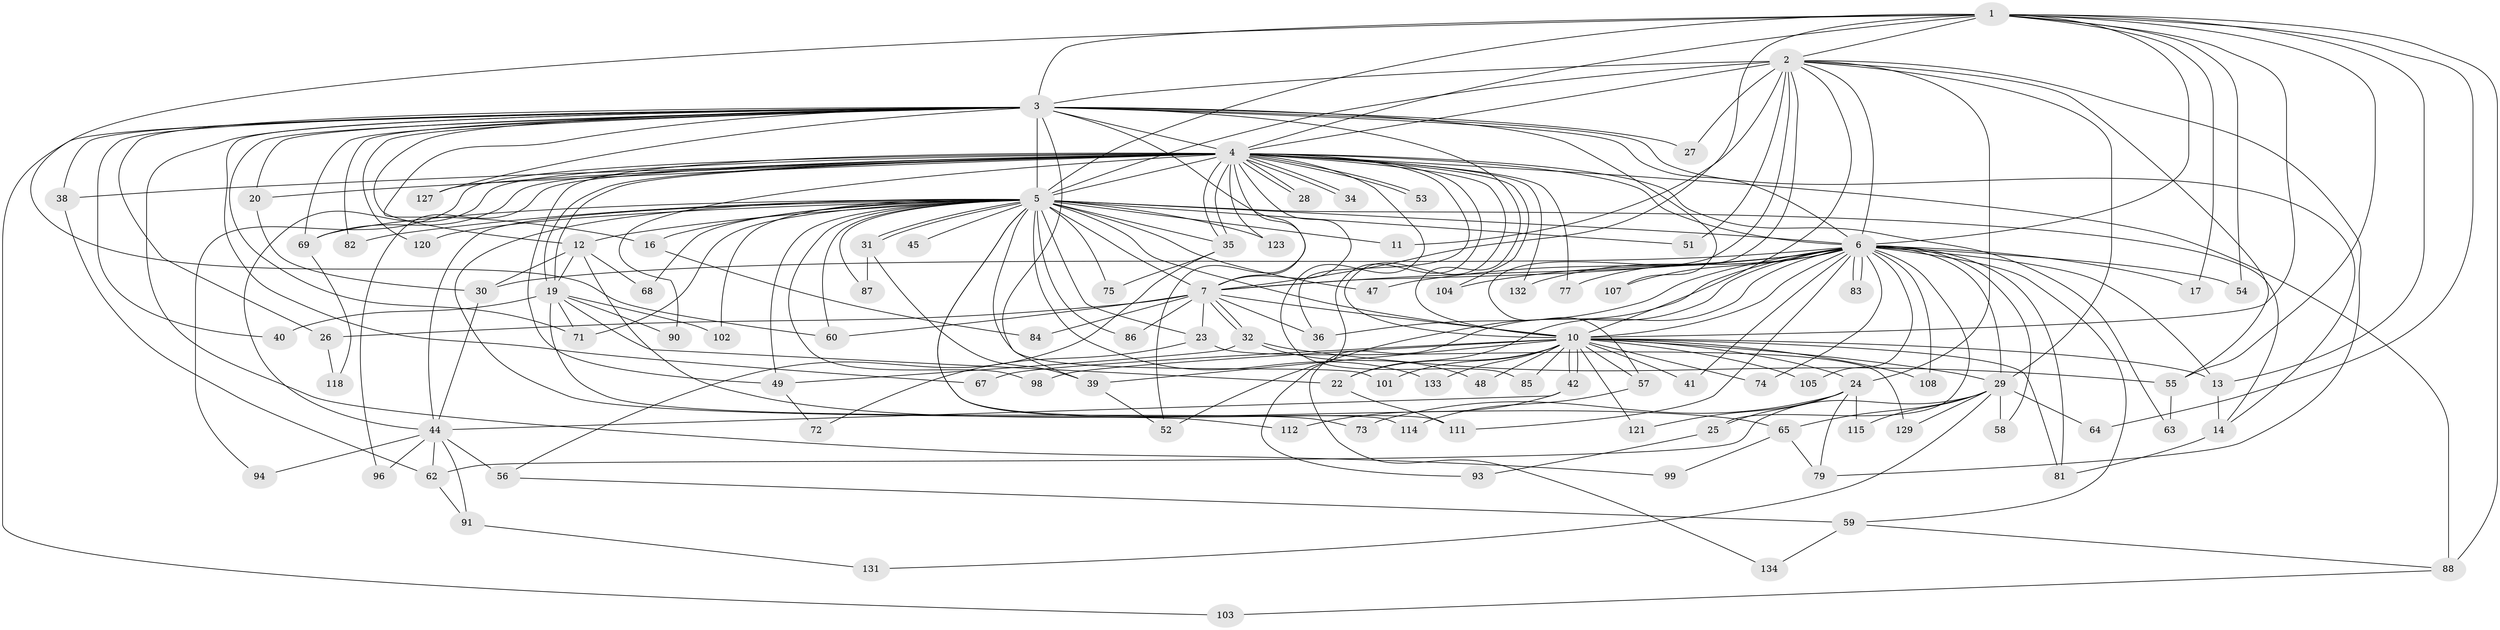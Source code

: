// original degree distribution, {18: 0.022388059701492536, 16: 0.007462686567164179, 40: 0.007462686567164179, 30: 0.014925373134328358, 36: 0.007462686567164179, 21: 0.014925373134328358, 2: 0.5671641791044776, 5: 0.03731343283582089, 4: 0.09701492537313433, 3: 0.19402985074626866, 9: 0.014925373134328358, 6: 0.007462686567164179, 7: 0.007462686567164179}
// Generated by graph-tools (version 1.1) at 2025/41/03/06/25 10:41:42]
// undirected, 100 vertices, 233 edges
graph export_dot {
graph [start="1"]
  node [color=gray90,style=filled];
  1 [super="+110"];
  2 [super="+33"];
  3 [super="+9"];
  4 [super="+109"];
  5 [super="+8"];
  6 [super="+113"];
  7 [super="+18"];
  10 [super="+15"];
  11;
  12 [super="+21"];
  13 [super="+97"];
  14 [super="+43"];
  16 [super="+61"];
  17;
  19 [super="+128"];
  20 [super="+126"];
  22 [super="+89"];
  23 [super="+46"];
  24 [super="+92"];
  25;
  26;
  27;
  28;
  29 [super="+37"];
  30;
  31;
  32 [super="+78"];
  34;
  35 [super="+80"];
  36 [super="+125"];
  38;
  39 [super="+50"];
  40;
  41 [super="+106"];
  42 [super="+70"];
  44 [super="+124"];
  45;
  47;
  48;
  49 [super="+100"];
  51;
  52 [super="+116"];
  53;
  54;
  55;
  56;
  57 [super="+130"];
  58;
  59 [super="+119"];
  60;
  62 [super="+66"];
  63;
  64;
  65;
  67;
  68;
  69 [super="+76"];
  71;
  72;
  73;
  74;
  75;
  77;
  79;
  81 [super="+95"];
  82;
  83;
  84;
  85;
  86;
  87;
  88 [super="+117"];
  90;
  91;
  93;
  94;
  96;
  98;
  99;
  101;
  102;
  103;
  104;
  105;
  107;
  108;
  111 [super="+122"];
  112;
  114;
  115;
  118;
  120;
  121;
  123;
  127;
  129;
  131;
  132;
  133;
  134;
  1 -- 2;
  1 -- 3 [weight=2];
  1 -- 4 [weight=2];
  1 -- 5 [weight=2];
  1 -- 6;
  1 -- 7;
  1 -- 10;
  1 -- 13;
  1 -- 17;
  1 -- 54;
  1 -- 55;
  1 -- 64;
  1 -- 88 [weight=2];
  1 -- 60;
  2 -- 3 [weight=2];
  2 -- 4 [weight=2];
  2 -- 5 [weight=2];
  2 -- 6;
  2 -- 7;
  2 -- 10;
  2 -- 11;
  2 -- 24;
  2 -- 27;
  2 -- 29;
  2 -- 51;
  2 -- 55;
  2 -- 57;
  2 -- 79;
  3 -- 4 [weight=2];
  3 -- 5 [weight=4];
  3 -- 6 [weight=2];
  3 -- 7 [weight=2];
  3 -- 10 [weight=2];
  3 -- 27;
  3 -- 38;
  3 -- 39;
  3 -- 67;
  3 -- 69;
  3 -- 71;
  3 -- 107;
  3 -- 12;
  3 -- 14;
  3 -- 16 [weight=2];
  3 -- 82;
  3 -- 20;
  3 -- 26;
  3 -- 99;
  3 -- 103;
  3 -- 40;
  3 -- 120;
  3 -- 127;
  4 -- 5 [weight=2];
  4 -- 6;
  4 -- 7;
  4 -- 10;
  4 -- 19;
  4 -- 19;
  4 -- 20;
  4 -- 28;
  4 -- 28;
  4 -- 34;
  4 -- 34;
  4 -- 35;
  4 -- 35;
  4 -- 36;
  4 -- 38;
  4 -- 53;
  4 -- 53;
  4 -- 63;
  4 -- 77;
  4 -- 85;
  4 -- 88;
  4 -- 90;
  4 -- 93;
  4 -- 94;
  4 -- 96;
  4 -- 104;
  4 -- 123;
  4 -- 127;
  4 -- 132;
  4 -- 44;
  4 -- 69;
  4 -- 52;
  4 -- 49;
  5 -- 6 [weight=3];
  5 -- 7 [weight=2];
  5 -- 10 [weight=2];
  5 -- 11;
  5 -- 12;
  5 -- 16;
  5 -- 23 [weight=2];
  5 -- 31;
  5 -- 31;
  5 -- 45 [weight=2];
  5 -- 47;
  5 -- 51;
  5 -- 69;
  5 -- 75;
  5 -- 82;
  5 -- 87;
  5 -- 98;
  5 -- 101;
  5 -- 102;
  5 -- 112;
  5 -- 114;
  5 -- 133;
  5 -- 68;
  5 -- 71;
  5 -- 86;
  5 -- 35;
  5 -- 44;
  5 -- 49;
  5 -- 120;
  5 -- 123;
  5 -- 60;
  5 -- 14;
  5 -- 111;
  6 -- 7;
  6 -- 10;
  6 -- 13 [weight=2];
  6 -- 17;
  6 -- 25;
  6 -- 30;
  6 -- 36;
  6 -- 41;
  6 -- 47;
  6 -- 52;
  6 -- 54;
  6 -- 58;
  6 -- 59;
  6 -- 74;
  6 -- 77;
  6 -- 81;
  6 -- 83;
  6 -- 83;
  6 -- 104;
  6 -- 105;
  6 -- 107;
  6 -- 108;
  6 -- 111;
  6 -- 132;
  6 -- 134;
  6 -- 22;
  6 -- 29;
  7 -- 10;
  7 -- 26;
  7 -- 32;
  7 -- 32;
  7 -- 60;
  7 -- 84;
  7 -- 86;
  7 -- 23;
  7 -- 36;
  10 -- 22;
  10 -- 29;
  10 -- 39;
  10 -- 41 [weight=2];
  10 -- 42;
  10 -- 42;
  10 -- 48;
  10 -- 57 [weight=2];
  10 -- 67;
  10 -- 74;
  10 -- 85;
  10 -- 98;
  10 -- 101;
  10 -- 105;
  10 -- 108;
  10 -- 121;
  10 -- 133;
  10 -- 24;
  10 -- 13;
  10 -- 81;
  12 -- 30;
  12 -- 68;
  12 -- 65;
  12 -- 19;
  13 -- 14;
  14 -- 81;
  16 -- 84;
  19 -- 22;
  19 -- 40;
  19 -- 73;
  19 -- 90;
  19 -- 102;
  19 -- 71;
  20 -- 30;
  22 -- 111;
  23 -- 72;
  23 -- 129;
  24 -- 25;
  24 -- 73;
  24 -- 115;
  24 -- 121;
  24 -- 79;
  25 -- 93;
  26 -- 118;
  29 -- 64;
  29 -- 129;
  29 -- 65;
  29 -- 131;
  29 -- 115;
  29 -- 58;
  29 -- 62;
  30 -- 44;
  31 -- 87;
  31 -- 39;
  32 -- 48;
  32 -- 49;
  32 -- 55;
  35 -- 56;
  35 -- 75;
  38 -- 62;
  39 -- 52;
  42 -- 112;
  42 -- 44;
  44 -- 56;
  44 -- 62;
  44 -- 91;
  44 -- 94;
  44 -- 96;
  49 -- 72;
  55 -- 63;
  56 -- 59;
  57 -- 114;
  59 -- 134;
  59 -- 88;
  62 -- 91;
  65 -- 79;
  65 -- 99;
  69 -- 118;
  88 -- 103;
  91 -- 131;
}
